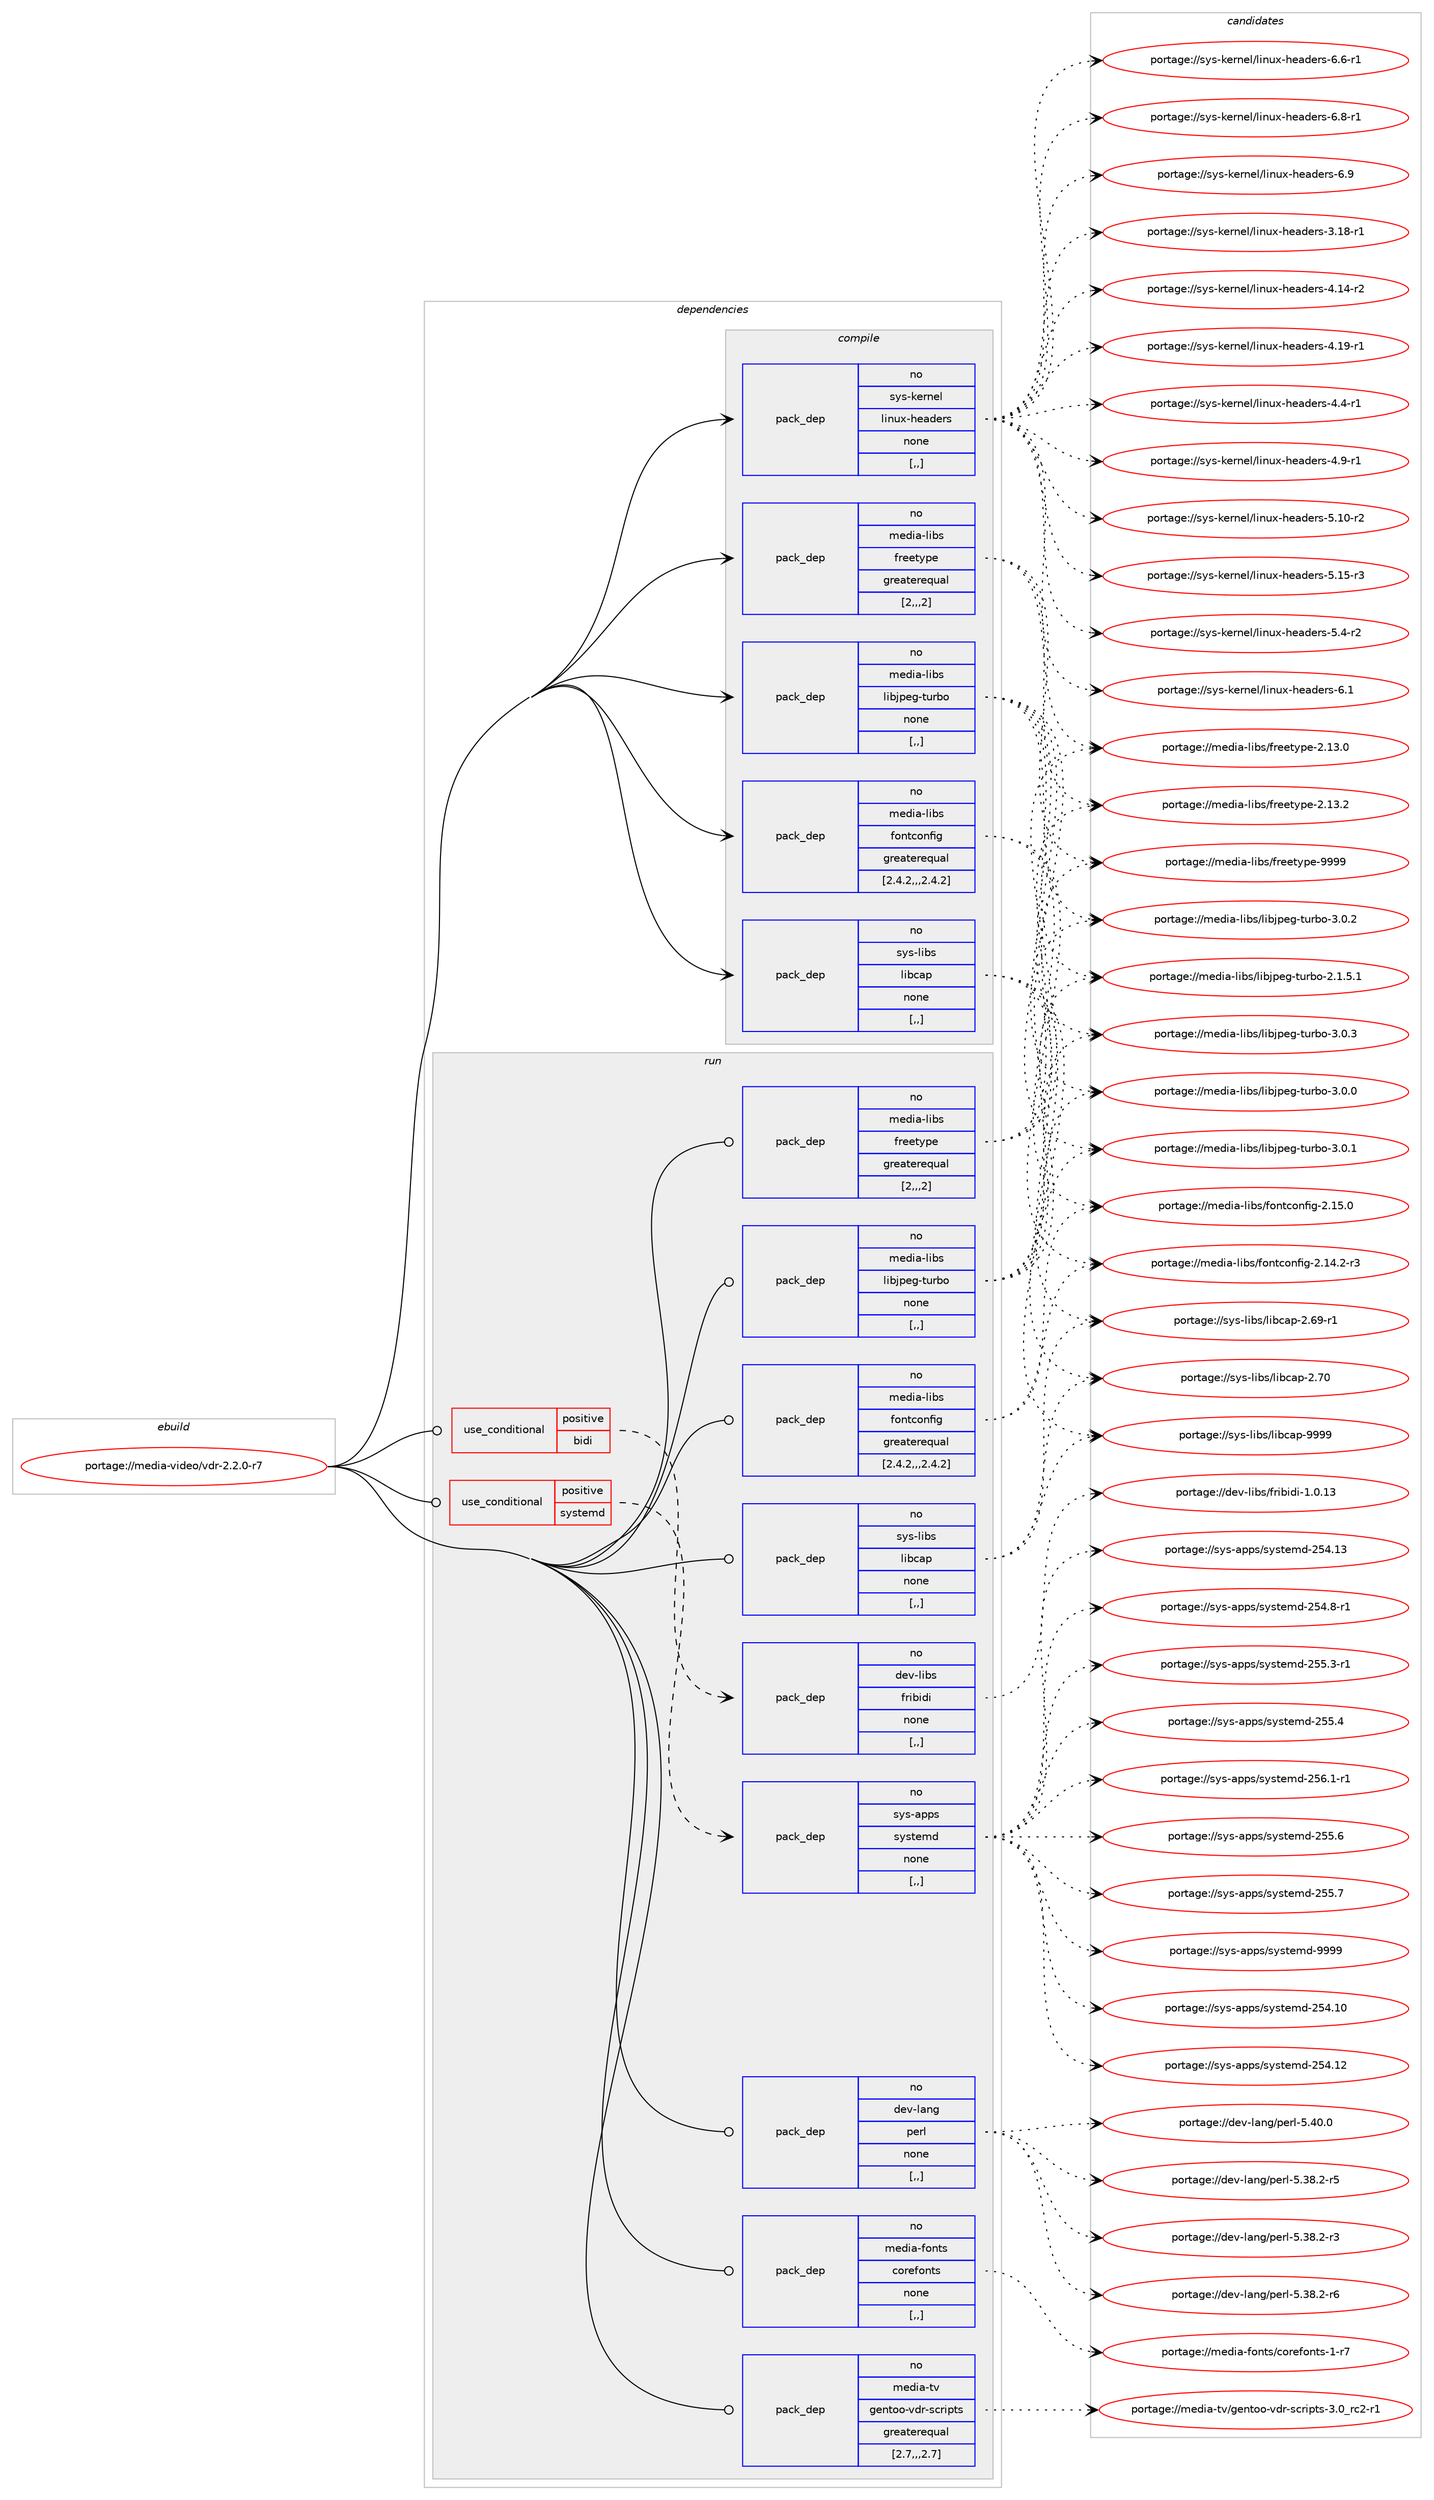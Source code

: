 digraph prolog {

# *************
# Graph options
# *************

newrank=true;
concentrate=true;
compound=true;
graph [rankdir=LR,fontname=Helvetica,fontsize=10,ranksep=1.5];#, ranksep=2.5, nodesep=0.2];
edge  [arrowhead=vee];
node  [fontname=Helvetica,fontsize=10];

# **********
# The ebuild
# **********

subgraph cluster_leftcol {
color=gray;
rank=same;
label=<<i>ebuild</i>>;
id [label="portage://media-video/vdr-2.2.0-r7", color=red, width=4, href="../media-video/vdr-2.2.0-r7.svg"];
}

# ****************
# The dependencies
# ****************

subgraph cluster_midcol {
color=gray;
label=<<i>dependencies</i>>;
subgraph cluster_compile {
fillcolor="#eeeeee";
style=filled;
label=<<i>compile</i>>;
subgraph pack240285 {
dependency326521 [label=<<TABLE BORDER="0" CELLBORDER="1" CELLSPACING="0" CELLPADDING="4" WIDTH="220"><TR><TD ROWSPAN="6" CELLPADDING="30">pack_dep</TD></TR><TR><TD WIDTH="110">no</TD></TR><TR><TD>media-libs</TD></TR><TR><TD>fontconfig</TD></TR><TR><TD>greaterequal</TD></TR><TR><TD>[2.4.2,,,2.4.2]</TD></TR></TABLE>>, shape=none, color=blue];
}
id:e -> dependency326521:w [weight=20,style="solid",arrowhead="vee"];
subgraph pack240286 {
dependency326522 [label=<<TABLE BORDER="0" CELLBORDER="1" CELLSPACING="0" CELLPADDING="4" WIDTH="220"><TR><TD ROWSPAN="6" CELLPADDING="30">pack_dep</TD></TR><TR><TD WIDTH="110">no</TD></TR><TR><TD>media-libs</TD></TR><TR><TD>freetype</TD></TR><TR><TD>greaterequal</TD></TR><TR><TD>[2,,,2]</TD></TR></TABLE>>, shape=none, color=blue];
}
id:e -> dependency326522:w [weight=20,style="solid",arrowhead="vee"];
subgraph pack240287 {
dependency326523 [label=<<TABLE BORDER="0" CELLBORDER="1" CELLSPACING="0" CELLPADDING="4" WIDTH="220"><TR><TD ROWSPAN="6" CELLPADDING="30">pack_dep</TD></TR><TR><TD WIDTH="110">no</TD></TR><TR><TD>media-libs</TD></TR><TR><TD>libjpeg-turbo</TD></TR><TR><TD>none</TD></TR><TR><TD>[,,]</TD></TR></TABLE>>, shape=none, color=blue];
}
id:e -> dependency326523:w [weight=20,style="solid",arrowhead="vee"];
subgraph pack240288 {
dependency326524 [label=<<TABLE BORDER="0" CELLBORDER="1" CELLSPACING="0" CELLPADDING="4" WIDTH="220"><TR><TD ROWSPAN="6" CELLPADDING="30">pack_dep</TD></TR><TR><TD WIDTH="110">no</TD></TR><TR><TD>sys-kernel</TD></TR><TR><TD>linux-headers</TD></TR><TR><TD>none</TD></TR><TR><TD>[,,]</TD></TR></TABLE>>, shape=none, color=blue];
}
id:e -> dependency326524:w [weight=20,style="solid",arrowhead="vee"];
subgraph pack240289 {
dependency326525 [label=<<TABLE BORDER="0" CELLBORDER="1" CELLSPACING="0" CELLPADDING="4" WIDTH="220"><TR><TD ROWSPAN="6" CELLPADDING="30">pack_dep</TD></TR><TR><TD WIDTH="110">no</TD></TR><TR><TD>sys-libs</TD></TR><TR><TD>libcap</TD></TR><TR><TD>none</TD></TR><TR><TD>[,,]</TD></TR></TABLE>>, shape=none, color=blue];
}
id:e -> dependency326525:w [weight=20,style="solid",arrowhead="vee"];
}
subgraph cluster_compileandrun {
fillcolor="#eeeeee";
style=filled;
label=<<i>compile and run</i>>;
}
subgraph cluster_run {
fillcolor="#eeeeee";
style=filled;
label=<<i>run</i>>;
subgraph cond83749 {
dependency326526 [label=<<TABLE BORDER="0" CELLBORDER="1" CELLSPACING="0" CELLPADDING="4"><TR><TD ROWSPAN="3" CELLPADDING="10">use_conditional</TD></TR><TR><TD>positive</TD></TR><TR><TD>bidi</TD></TR></TABLE>>, shape=none, color=red];
subgraph pack240290 {
dependency326527 [label=<<TABLE BORDER="0" CELLBORDER="1" CELLSPACING="0" CELLPADDING="4" WIDTH="220"><TR><TD ROWSPAN="6" CELLPADDING="30">pack_dep</TD></TR><TR><TD WIDTH="110">no</TD></TR><TR><TD>dev-libs</TD></TR><TR><TD>fribidi</TD></TR><TR><TD>none</TD></TR><TR><TD>[,,]</TD></TR></TABLE>>, shape=none, color=blue];
}
dependency326526:e -> dependency326527:w [weight=20,style="dashed",arrowhead="vee"];
}
id:e -> dependency326526:w [weight=20,style="solid",arrowhead="odot"];
subgraph cond83750 {
dependency326528 [label=<<TABLE BORDER="0" CELLBORDER="1" CELLSPACING="0" CELLPADDING="4"><TR><TD ROWSPAN="3" CELLPADDING="10">use_conditional</TD></TR><TR><TD>positive</TD></TR><TR><TD>systemd</TD></TR></TABLE>>, shape=none, color=red];
subgraph pack240291 {
dependency326529 [label=<<TABLE BORDER="0" CELLBORDER="1" CELLSPACING="0" CELLPADDING="4" WIDTH="220"><TR><TD ROWSPAN="6" CELLPADDING="30">pack_dep</TD></TR><TR><TD WIDTH="110">no</TD></TR><TR><TD>sys-apps</TD></TR><TR><TD>systemd</TD></TR><TR><TD>none</TD></TR><TR><TD>[,,]</TD></TR></TABLE>>, shape=none, color=blue];
}
dependency326528:e -> dependency326529:w [weight=20,style="dashed",arrowhead="vee"];
}
id:e -> dependency326528:w [weight=20,style="solid",arrowhead="odot"];
subgraph pack240292 {
dependency326530 [label=<<TABLE BORDER="0" CELLBORDER="1" CELLSPACING="0" CELLPADDING="4" WIDTH="220"><TR><TD ROWSPAN="6" CELLPADDING="30">pack_dep</TD></TR><TR><TD WIDTH="110">no</TD></TR><TR><TD>dev-lang</TD></TR><TR><TD>perl</TD></TR><TR><TD>none</TD></TR><TR><TD>[,,]</TD></TR></TABLE>>, shape=none, color=blue];
}
id:e -> dependency326530:w [weight=20,style="solid",arrowhead="odot"];
subgraph pack240293 {
dependency326531 [label=<<TABLE BORDER="0" CELLBORDER="1" CELLSPACING="0" CELLPADDING="4" WIDTH="220"><TR><TD ROWSPAN="6" CELLPADDING="30">pack_dep</TD></TR><TR><TD WIDTH="110">no</TD></TR><TR><TD>media-fonts</TD></TR><TR><TD>corefonts</TD></TR><TR><TD>none</TD></TR><TR><TD>[,,]</TD></TR></TABLE>>, shape=none, color=blue];
}
id:e -> dependency326531:w [weight=20,style="solid",arrowhead="odot"];
subgraph pack240294 {
dependency326532 [label=<<TABLE BORDER="0" CELLBORDER="1" CELLSPACING="0" CELLPADDING="4" WIDTH="220"><TR><TD ROWSPAN="6" CELLPADDING="30">pack_dep</TD></TR><TR><TD WIDTH="110">no</TD></TR><TR><TD>media-libs</TD></TR><TR><TD>fontconfig</TD></TR><TR><TD>greaterequal</TD></TR><TR><TD>[2.4.2,,,2.4.2]</TD></TR></TABLE>>, shape=none, color=blue];
}
id:e -> dependency326532:w [weight=20,style="solid",arrowhead="odot"];
subgraph pack240295 {
dependency326533 [label=<<TABLE BORDER="0" CELLBORDER="1" CELLSPACING="0" CELLPADDING="4" WIDTH="220"><TR><TD ROWSPAN="6" CELLPADDING="30">pack_dep</TD></TR><TR><TD WIDTH="110">no</TD></TR><TR><TD>media-libs</TD></TR><TR><TD>freetype</TD></TR><TR><TD>greaterequal</TD></TR><TR><TD>[2,,,2]</TD></TR></TABLE>>, shape=none, color=blue];
}
id:e -> dependency326533:w [weight=20,style="solid",arrowhead="odot"];
subgraph pack240296 {
dependency326534 [label=<<TABLE BORDER="0" CELLBORDER="1" CELLSPACING="0" CELLPADDING="4" WIDTH="220"><TR><TD ROWSPAN="6" CELLPADDING="30">pack_dep</TD></TR><TR><TD WIDTH="110">no</TD></TR><TR><TD>media-libs</TD></TR><TR><TD>libjpeg-turbo</TD></TR><TR><TD>none</TD></TR><TR><TD>[,,]</TD></TR></TABLE>>, shape=none, color=blue];
}
id:e -> dependency326534:w [weight=20,style="solid",arrowhead="odot"];
subgraph pack240297 {
dependency326535 [label=<<TABLE BORDER="0" CELLBORDER="1" CELLSPACING="0" CELLPADDING="4" WIDTH="220"><TR><TD ROWSPAN="6" CELLPADDING="30">pack_dep</TD></TR><TR><TD WIDTH="110">no</TD></TR><TR><TD>media-tv</TD></TR><TR><TD>gentoo-vdr-scripts</TD></TR><TR><TD>greaterequal</TD></TR><TR><TD>[2.7,,,2.7]</TD></TR></TABLE>>, shape=none, color=blue];
}
id:e -> dependency326535:w [weight=20,style="solid",arrowhead="odot"];
subgraph pack240298 {
dependency326536 [label=<<TABLE BORDER="0" CELLBORDER="1" CELLSPACING="0" CELLPADDING="4" WIDTH="220"><TR><TD ROWSPAN="6" CELLPADDING="30">pack_dep</TD></TR><TR><TD WIDTH="110">no</TD></TR><TR><TD>sys-libs</TD></TR><TR><TD>libcap</TD></TR><TR><TD>none</TD></TR><TR><TD>[,,]</TD></TR></TABLE>>, shape=none, color=blue];
}
id:e -> dependency326536:w [weight=20,style="solid",arrowhead="odot"];
}
}

# **************
# The candidates
# **************

subgraph cluster_choices {
rank=same;
color=gray;
label=<<i>candidates</i>>;

subgraph choice240285 {
color=black;
nodesep=1;
choice1091011001059745108105981154710211111011699111110102105103455046495246504511451 [label="portage://media-libs/fontconfig-2.14.2-r3", color=red, width=4,href="../media-libs/fontconfig-2.14.2-r3.svg"];
choice109101100105974510810598115471021111101169911111010210510345504649534648 [label="portage://media-libs/fontconfig-2.15.0", color=red, width=4,href="../media-libs/fontconfig-2.15.0.svg"];
dependency326521:e -> choice1091011001059745108105981154710211111011699111110102105103455046495246504511451:w [style=dotted,weight="100"];
dependency326521:e -> choice109101100105974510810598115471021111101169911111010210510345504649534648:w [style=dotted,weight="100"];
}
subgraph choice240286 {
color=black;
nodesep=1;
choice1091011001059745108105981154710211410110111612111210145504649514648 [label="portage://media-libs/freetype-2.13.0", color=red, width=4,href="../media-libs/freetype-2.13.0.svg"];
choice1091011001059745108105981154710211410110111612111210145504649514650 [label="portage://media-libs/freetype-2.13.2", color=red, width=4,href="../media-libs/freetype-2.13.2.svg"];
choice109101100105974510810598115471021141011011161211121014557575757 [label="portage://media-libs/freetype-9999", color=red, width=4,href="../media-libs/freetype-9999.svg"];
dependency326522:e -> choice1091011001059745108105981154710211410110111612111210145504649514648:w [style=dotted,weight="100"];
dependency326522:e -> choice1091011001059745108105981154710211410110111612111210145504649514650:w [style=dotted,weight="100"];
dependency326522:e -> choice109101100105974510810598115471021141011011161211121014557575757:w [style=dotted,weight="100"];
}
subgraph choice240287 {
color=black;
nodesep=1;
choice109101100105974510810598115471081059810611210110345116117114981114550464946534649 [label="portage://media-libs/libjpeg-turbo-2.1.5.1", color=red, width=4,href="../media-libs/libjpeg-turbo-2.1.5.1.svg"];
choice10910110010597451081059811547108105981061121011034511611711498111455146484648 [label="portage://media-libs/libjpeg-turbo-3.0.0", color=red, width=4,href="../media-libs/libjpeg-turbo-3.0.0.svg"];
choice10910110010597451081059811547108105981061121011034511611711498111455146484649 [label="portage://media-libs/libjpeg-turbo-3.0.1", color=red, width=4,href="../media-libs/libjpeg-turbo-3.0.1.svg"];
choice10910110010597451081059811547108105981061121011034511611711498111455146484650 [label="portage://media-libs/libjpeg-turbo-3.0.2", color=red, width=4,href="../media-libs/libjpeg-turbo-3.0.2.svg"];
choice10910110010597451081059811547108105981061121011034511611711498111455146484651 [label="portage://media-libs/libjpeg-turbo-3.0.3", color=red, width=4,href="../media-libs/libjpeg-turbo-3.0.3.svg"];
dependency326523:e -> choice109101100105974510810598115471081059810611210110345116117114981114550464946534649:w [style=dotted,weight="100"];
dependency326523:e -> choice10910110010597451081059811547108105981061121011034511611711498111455146484648:w [style=dotted,weight="100"];
dependency326523:e -> choice10910110010597451081059811547108105981061121011034511611711498111455146484649:w [style=dotted,weight="100"];
dependency326523:e -> choice10910110010597451081059811547108105981061121011034511611711498111455146484650:w [style=dotted,weight="100"];
dependency326523:e -> choice10910110010597451081059811547108105981061121011034511611711498111455146484651:w [style=dotted,weight="100"];
}
subgraph choice240288 {
color=black;
nodesep=1;
choice1151211154510710111411010110847108105110117120451041019710010111411545514649564511449 [label="portage://sys-kernel/linux-headers-3.18-r1", color=red, width=4,href="../sys-kernel/linux-headers-3.18-r1.svg"];
choice1151211154510710111411010110847108105110117120451041019710010111411545524649524511450 [label="portage://sys-kernel/linux-headers-4.14-r2", color=red, width=4,href="../sys-kernel/linux-headers-4.14-r2.svg"];
choice1151211154510710111411010110847108105110117120451041019710010111411545524649574511449 [label="portage://sys-kernel/linux-headers-4.19-r1", color=red, width=4,href="../sys-kernel/linux-headers-4.19-r1.svg"];
choice11512111545107101114110101108471081051101171204510410197100101114115455246524511449 [label="portage://sys-kernel/linux-headers-4.4-r1", color=red, width=4,href="../sys-kernel/linux-headers-4.4-r1.svg"];
choice11512111545107101114110101108471081051101171204510410197100101114115455246574511449 [label="portage://sys-kernel/linux-headers-4.9-r1", color=red, width=4,href="../sys-kernel/linux-headers-4.9-r1.svg"];
choice1151211154510710111411010110847108105110117120451041019710010111411545534649484511450 [label="portage://sys-kernel/linux-headers-5.10-r2", color=red, width=4,href="../sys-kernel/linux-headers-5.10-r2.svg"];
choice1151211154510710111411010110847108105110117120451041019710010111411545534649534511451 [label="portage://sys-kernel/linux-headers-5.15-r3", color=red, width=4,href="../sys-kernel/linux-headers-5.15-r3.svg"];
choice11512111545107101114110101108471081051101171204510410197100101114115455346524511450 [label="portage://sys-kernel/linux-headers-5.4-r2", color=red, width=4,href="../sys-kernel/linux-headers-5.4-r2.svg"];
choice1151211154510710111411010110847108105110117120451041019710010111411545544649 [label="portage://sys-kernel/linux-headers-6.1", color=red, width=4,href="../sys-kernel/linux-headers-6.1.svg"];
choice11512111545107101114110101108471081051101171204510410197100101114115455446544511449 [label="portage://sys-kernel/linux-headers-6.6-r1", color=red, width=4,href="../sys-kernel/linux-headers-6.6-r1.svg"];
choice11512111545107101114110101108471081051101171204510410197100101114115455446564511449 [label="portage://sys-kernel/linux-headers-6.8-r1", color=red, width=4,href="../sys-kernel/linux-headers-6.8-r1.svg"];
choice1151211154510710111411010110847108105110117120451041019710010111411545544657 [label="portage://sys-kernel/linux-headers-6.9", color=red, width=4,href="../sys-kernel/linux-headers-6.9.svg"];
dependency326524:e -> choice1151211154510710111411010110847108105110117120451041019710010111411545514649564511449:w [style=dotted,weight="100"];
dependency326524:e -> choice1151211154510710111411010110847108105110117120451041019710010111411545524649524511450:w [style=dotted,weight="100"];
dependency326524:e -> choice1151211154510710111411010110847108105110117120451041019710010111411545524649574511449:w [style=dotted,weight="100"];
dependency326524:e -> choice11512111545107101114110101108471081051101171204510410197100101114115455246524511449:w [style=dotted,weight="100"];
dependency326524:e -> choice11512111545107101114110101108471081051101171204510410197100101114115455246574511449:w [style=dotted,weight="100"];
dependency326524:e -> choice1151211154510710111411010110847108105110117120451041019710010111411545534649484511450:w [style=dotted,weight="100"];
dependency326524:e -> choice1151211154510710111411010110847108105110117120451041019710010111411545534649534511451:w [style=dotted,weight="100"];
dependency326524:e -> choice11512111545107101114110101108471081051101171204510410197100101114115455346524511450:w [style=dotted,weight="100"];
dependency326524:e -> choice1151211154510710111411010110847108105110117120451041019710010111411545544649:w [style=dotted,weight="100"];
dependency326524:e -> choice11512111545107101114110101108471081051101171204510410197100101114115455446544511449:w [style=dotted,weight="100"];
dependency326524:e -> choice11512111545107101114110101108471081051101171204510410197100101114115455446564511449:w [style=dotted,weight="100"];
dependency326524:e -> choice1151211154510710111411010110847108105110117120451041019710010111411545544657:w [style=dotted,weight="100"];
}
subgraph choice240289 {
color=black;
nodesep=1;
choice11512111545108105981154710810598999711245504654574511449 [label="portage://sys-libs/libcap-2.69-r1", color=red, width=4,href="../sys-libs/libcap-2.69-r1.svg"];
choice1151211154510810598115471081059899971124550465548 [label="portage://sys-libs/libcap-2.70", color=red, width=4,href="../sys-libs/libcap-2.70.svg"];
choice1151211154510810598115471081059899971124557575757 [label="portage://sys-libs/libcap-9999", color=red, width=4,href="../sys-libs/libcap-9999.svg"];
dependency326525:e -> choice11512111545108105981154710810598999711245504654574511449:w [style=dotted,weight="100"];
dependency326525:e -> choice1151211154510810598115471081059899971124550465548:w [style=dotted,weight="100"];
dependency326525:e -> choice1151211154510810598115471081059899971124557575757:w [style=dotted,weight="100"];
}
subgraph choice240290 {
color=black;
nodesep=1;
choice1001011184510810598115471021141059810510010545494648464951 [label="portage://dev-libs/fribidi-1.0.13", color=red, width=4,href="../dev-libs/fribidi-1.0.13.svg"];
dependency326527:e -> choice1001011184510810598115471021141059810510010545494648464951:w [style=dotted,weight="100"];
}
subgraph choice240291 {
color=black;
nodesep=1;
choice11512111545971121121154711512111511610110910045505352464948 [label="portage://sys-apps/systemd-254.10", color=red, width=4,href="../sys-apps/systemd-254.10.svg"];
choice11512111545971121121154711512111511610110910045505352464950 [label="portage://sys-apps/systemd-254.12", color=red, width=4,href="../sys-apps/systemd-254.12.svg"];
choice11512111545971121121154711512111511610110910045505352464951 [label="portage://sys-apps/systemd-254.13", color=red, width=4,href="../sys-apps/systemd-254.13.svg"];
choice1151211154597112112115471151211151161011091004550535246564511449 [label="portage://sys-apps/systemd-254.8-r1", color=red, width=4,href="../sys-apps/systemd-254.8-r1.svg"];
choice1151211154597112112115471151211151161011091004550535346514511449 [label="portage://sys-apps/systemd-255.3-r1", color=red, width=4,href="../sys-apps/systemd-255.3-r1.svg"];
choice115121115459711211211547115121115116101109100455053534652 [label="portage://sys-apps/systemd-255.4", color=red, width=4,href="../sys-apps/systemd-255.4.svg"];
choice115121115459711211211547115121115116101109100455053534654 [label="portage://sys-apps/systemd-255.6", color=red, width=4,href="../sys-apps/systemd-255.6.svg"];
choice115121115459711211211547115121115116101109100455053534655 [label="portage://sys-apps/systemd-255.7", color=red, width=4,href="../sys-apps/systemd-255.7.svg"];
choice1151211154597112112115471151211151161011091004550535446494511449 [label="portage://sys-apps/systemd-256.1-r1", color=red, width=4,href="../sys-apps/systemd-256.1-r1.svg"];
choice1151211154597112112115471151211151161011091004557575757 [label="portage://sys-apps/systemd-9999", color=red, width=4,href="../sys-apps/systemd-9999.svg"];
dependency326529:e -> choice11512111545971121121154711512111511610110910045505352464948:w [style=dotted,weight="100"];
dependency326529:e -> choice11512111545971121121154711512111511610110910045505352464950:w [style=dotted,weight="100"];
dependency326529:e -> choice11512111545971121121154711512111511610110910045505352464951:w [style=dotted,weight="100"];
dependency326529:e -> choice1151211154597112112115471151211151161011091004550535246564511449:w [style=dotted,weight="100"];
dependency326529:e -> choice1151211154597112112115471151211151161011091004550535346514511449:w [style=dotted,weight="100"];
dependency326529:e -> choice115121115459711211211547115121115116101109100455053534652:w [style=dotted,weight="100"];
dependency326529:e -> choice115121115459711211211547115121115116101109100455053534654:w [style=dotted,weight="100"];
dependency326529:e -> choice115121115459711211211547115121115116101109100455053534655:w [style=dotted,weight="100"];
dependency326529:e -> choice1151211154597112112115471151211151161011091004550535446494511449:w [style=dotted,weight="100"];
dependency326529:e -> choice1151211154597112112115471151211151161011091004557575757:w [style=dotted,weight="100"];
}
subgraph choice240292 {
color=black;
nodesep=1;
choice100101118451089711010347112101114108455346515646504511451 [label="portage://dev-lang/perl-5.38.2-r3", color=red, width=4,href="../dev-lang/perl-5.38.2-r3.svg"];
choice100101118451089711010347112101114108455346515646504511453 [label="portage://dev-lang/perl-5.38.2-r5", color=red, width=4,href="../dev-lang/perl-5.38.2-r5.svg"];
choice100101118451089711010347112101114108455346515646504511454 [label="portage://dev-lang/perl-5.38.2-r6", color=red, width=4,href="../dev-lang/perl-5.38.2-r6.svg"];
choice10010111845108971101034711210111410845534652484648 [label="portage://dev-lang/perl-5.40.0", color=red, width=4,href="../dev-lang/perl-5.40.0.svg"];
dependency326530:e -> choice100101118451089711010347112101114108455346515646504511451:w [style=dotted,weight="100"];
dependency326530:e -> choice100101118451089711010347112101114108455346515646504511453:w [style=dotted,weight="100"];
dependency326530:e -> choice100101118451089711010347112101114108455346515646504511454:w [style=dotted,weight="100"];
dependency326530:e -> choice10010111845108971101034711210111410845534652484648:w [style=dotted,weight="100"];
}
subgraph choice240293 {
color=black;
nodesep=1;
choice1091011001059745102111110116115479911111410110211111011611545494511455 [label="portage://media-fonts/corefonts-1-r7", color=red, width=4,href="../media-fonts/corefonts-1-r7.svg"];
dependency326531:e -> choice1091011001059745102111110116115479911111410110211111011611545494511455:w [style=dotted,weight="100"];
}
subgraph choice240294 {
color=black;
nodesep=1;
choice1091011001059745108105981154710211111011699111110102105103455046495246504511451 [label="portage://media-libs/fontconfig-2.14.2-r3", color=red, width=4,href="../media-libs/fontconfig-2.14.2-r3.svg"];
choice109101100105974510810598115471021111101169911111010210510345504649534648 [label="portage://media-libs/fontconfig-2.15.0", color=red, width=4,href="../media-libs/fontconfig-2.15.0.svg"];
dependency326532:e -> choice1091011001059745108105981154710211111011699111110102105103455046495246504511451:w [style=dotted,weight="100"];
dependency326532:e -> choice109101100105974510810598115471021111101169911111010210510345504649534648:w [style=dotted,weight="100"];
}
subgraph choice240295 {
color=black;
nodesep=1;
choice1091011001059745108105981154710211410110111612111210145504649514648 [label="portage://media-libs/freetype-2.13.0", color=red, width=4,href="../media-libs/freetype-2.13.0.svg"];
choice1091011001059745108105981154710211410110111612111210145504649514650 [label="portage://media-libs/freetype-2.13.2", color=red, width=4,href="../media-libs/freetype-2.13.2.svg"];
choice109101100105974510810598115471021141011011161211121014557575757 [label="portage://media-libs/freetype-9999", color=red, width=4,href="../media-libs/freetype-9999.svg"];
dependency326533:e -> choice1091011001059745108105981154710211410110111612111210145504649514648:w [style=dotted,weight="100"];
dependency326533:e -> choice1091011001059745108105981154710211410110111612111210145504649514650:w [style=dotted,weight="100"];
dependency326533:e -> choice109101100105974510810598115471021141011011161211121014557575757:w [style=dotted,weight="100"];
}
subgraph choice240296 {
color=black;
nodesep=1;
choice109101100105974510810598115471081059810611210110345116117114981114550464946534649 [label="portage://media-libs/libjpeg-turbo-2.1.5.1", color=red, width=4,href="../media-libs/libjpeg-turbo-2.1.5.1.svg"];
choice10910110010597451081059811547108105981061121011034511611711498111455146484648 [label="portage://media-libs/libjpeg-turbo-3.0.0", color=red, width=4,href="../media-libs/libjpeg-turbo-3.0.0.svg"];
choice10910110010597451081059811547108105981061121011034511611711498111455146484649 [label="portage://media-libs/libjpeg-turbo-3.0.1", color=red, width=4,href="../media-libs/libjpeg-turbo-3.0.1.svg"];
choice10910110010597451081059811547108105981061121011034511611711498111455146484650 [label="portage://media-libs/libjpeg-turbo-3.0.2", color=red, width=4,href="../media-libs/libjpeg-turbo-3.0.2.svg"];
choice10910110010597451081059811547108105981061121011034511611711498111455146484651 [label="portage://media-libs/libjpeg-turbo-3.0.3", color=red, width=4,href="../media-libs/libjpeg-turbo-3.0.3.svg"];
dependency326534:e -> choice109101100105974510810598115471081059810611210110345116117114981114550464946534649:w [style=dotted,weight="100"];
dependency326534:e -> choice10910110010597451081059811547108105981061121011034511611711498111455146484648:w [style=dotted,weight="100"];
dependency326534:e -> choice10910110010597451081059811547108105981061121011034511611711498111455146484649:w [style=dotted,weight="100"];
dependency326534:e -> choice10910110010597451081059811547108105981061121011034511611711498111455146484650:w [style=dotted,weight="100"];
dependency326534:e -> choice10910110010597451081059811547108105981061121011034511611711498111455146484651:w [style=dotted,weight="100"];
}
subgraph choice240297 {
color=black;
nodesep=1;
choice109101100105974511611847103101110116111111451181001144511599114105112116115455146489511499504511449 [label="portage://media-tv/gentoo-vdr-scripts-3.0_rc2-r1", color=red, width=4,href="../media-tv/gentoo-vdr-scripts-3.0_rc2-r1.svg"];
dependency326535:e -> choice109101100105974511611847103101110116111111451181001144511599114105112116115455146489511499504511449:w [style=dotted,weight="100"];
}
subgraph choice240298 {
color=black;
nodesep=1;
choice11512111545108105981154710810598999711245504654574511449 [label="portage://sys-libs/libcap-2.69-r1", color=red, width=4,href="../sys-libs/libcap-2.69-r1.svg"];
choice1151211154510810598115471081059899971124550465548 [label="portage://sys-libs/libcap-2.70", color=red, width=4,href="../sys-libs/libcap-2.70.svg"];
choice1151211154510810598115471081059899971124557575757 [label="portage://sys-libs/libcap-9999", color=red, width=4,href="../sys-libs/libcap-9999.svg"];
dependency326536:e -> choice11512111545108105981154710810598999711245504654574511449:w [style=dotted,weight="100"];
dependency326536:e -> choice1151211154510810598115471081059899971124550465548:w [style=dotted,weight="100"];
dependency326536:e -> choice1151211154510810598115471081059899971124557575757:w [style=dotted,weight="100"];
}
}

}
